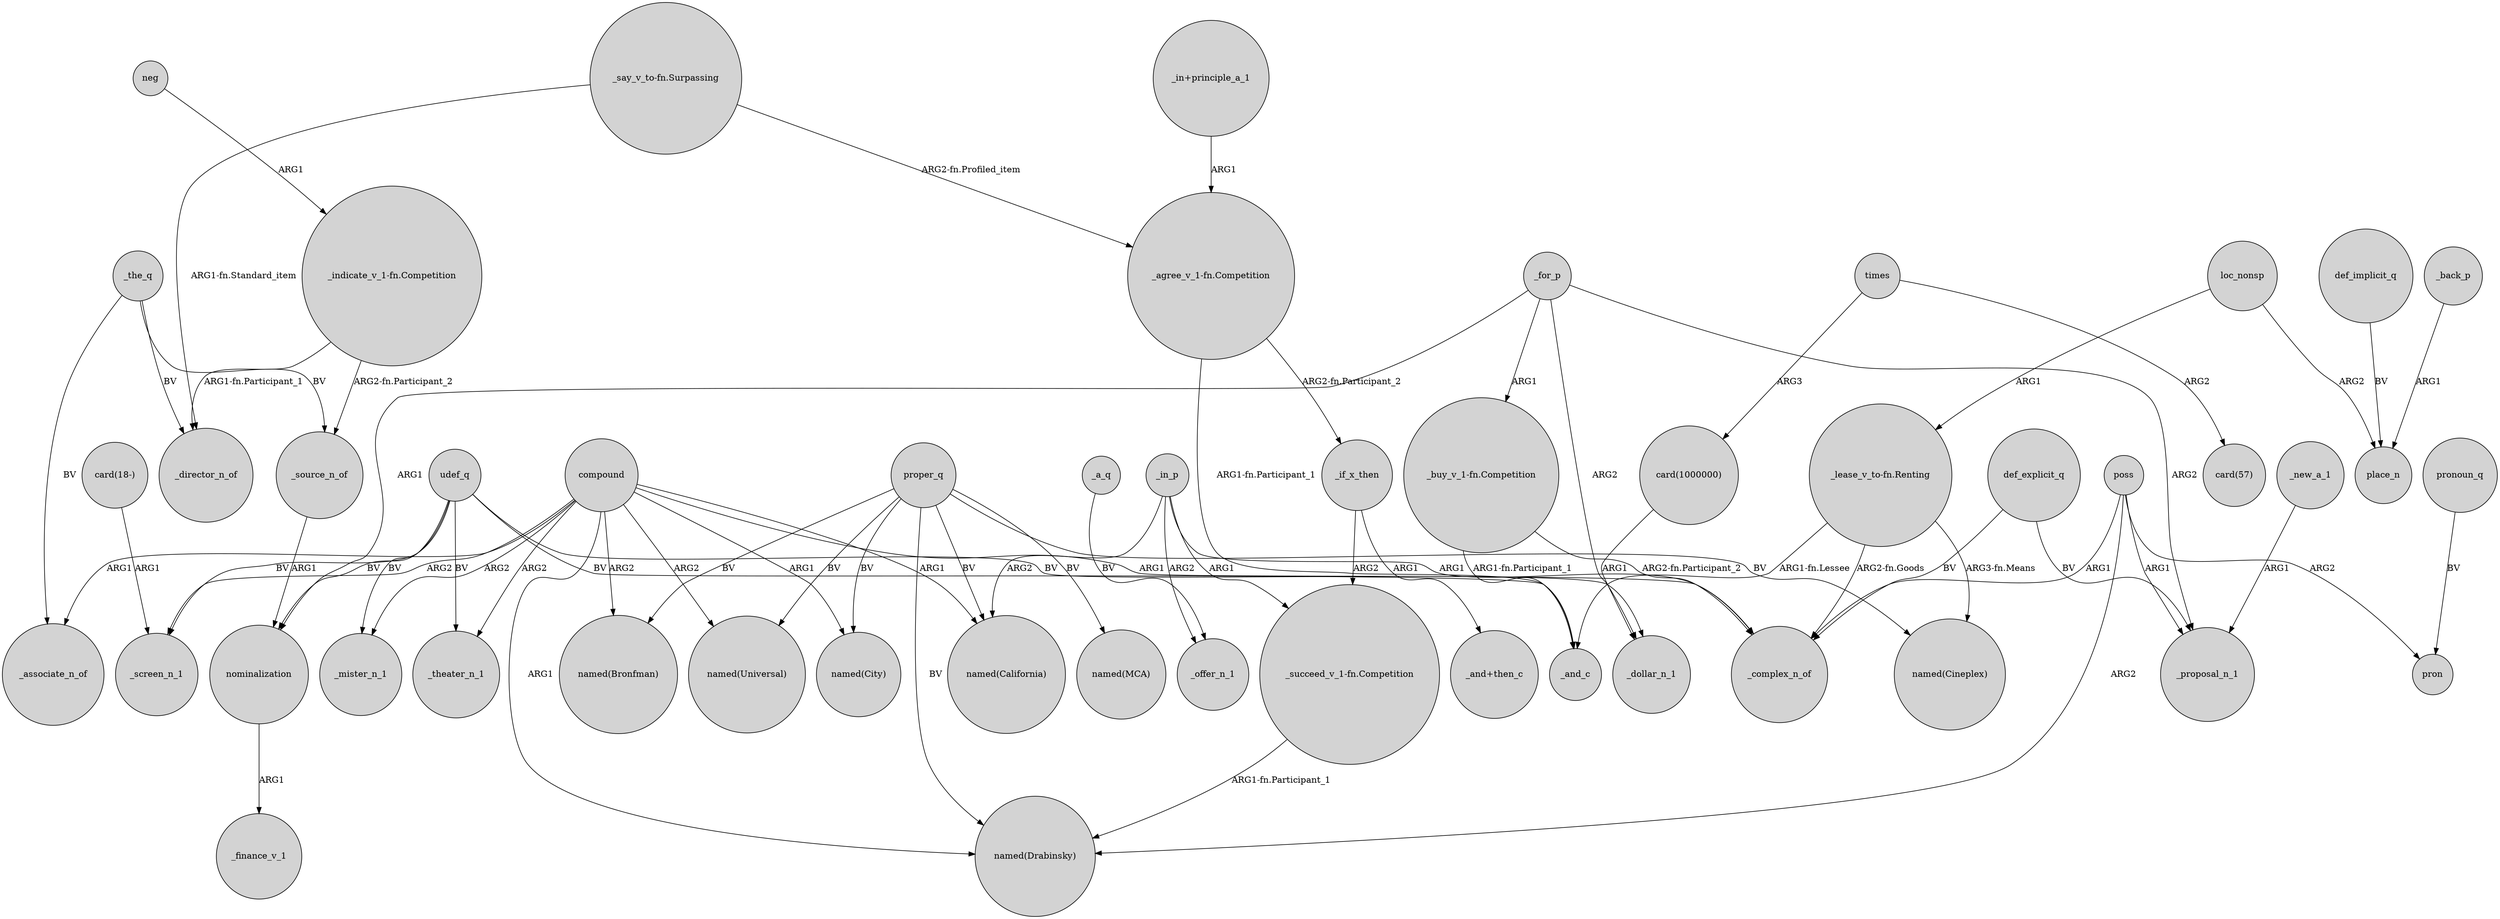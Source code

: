 digraph {
	node [shape=circle style=filled]
	"_indicate_v_1-fn.Competition" -> _source_n_of [label="ARG2-fn.Participant_2"]
	proper_q -> "named(Cineplex)" [label=BV]
	compound -> _mister_n_1 [label=ARG2]
	compound -> "named(City)" [label=ARG1]
	proper_q -> "named(Universal)" [label=BV]
	"_say_v_to-fn.Surpassing" -> "_agree_v_1-fn.Competition" [label="ARG2-fn.Profiled_item"]
	def_implicit_q -> place_n [label=BV]
	"_agree_v_1-fn.Competition" -> _and_c [label="ARG1-fn.Participant_1"]
	nominalization -> _finance_v_1 [label=ARG1]
	loc_nonsp -> "_lease_v_to-fn.Renting" [label=ARG1]
	compound -> "named(Drabinsky)" [label=ARG1]
	compound -> "named(Universal)" [label=ARG2]
	_the_q -> _director_n_of [label=BV]
	poss -> _complex_n_of [label=ARG1]
	udef_q -> nominalization [label=BV]
	"_lease_v_to-fn.Renting" -> _and_c [label="ARG1-fn.Lessee"]
	compound -> _screen_n_1 [label=ARG2]
	times -> "card(1000000)" [label=ARG3]
	"_in+principle_a_1" -> "_agree_v_1-fn.Competition" [label=ARG1]
	_for_p -> _proposal_n_1 [label=ARG2]
	poss -> _proposal_n_1 [label=ARG1]
	proper_q -> "named(Drabinsky)" [label=BV]
	udef_q -> _and_c [label=BV]
	udef_q -> _mister_n_1 [label=BV]
	proper_q -> "named(MCA)" [label=BV]
	_in_p -> "_succeed_v_1-fn.Competition" [label=ARG1]
	_if_x_then -> "_succeed_v_1-fn.Competition" [label=ARG2]
	pronoun_q -> pron [label=BV]
	poss -> pron [label=ARG2]
	_back_p -> place_n [label=ARG1]
	"_lease_v_to-fn.Renting" -> _complex_n_of [label="ARG2-fn.Goods"]
	compound -> "named(Bronfman)" [label=ARG2]
	_source_n_of -> nominalization [label=ARG1]
	"_agree_v_1-fn.Competition" -> _if_x_then [label="ARG2-fn.Participant_2"]
	_for_p -> _dollar_n_1 [label=ARG2]
	udef_q -> _theater_n_1 [label=BV]
	"_indicate_v_1-fn.Competition" -> _director_n_of [label="ARG1-fn.Participant_1"]
	_in_p -> _offer_n_1 [label=ARG2]
	udef_q -> _dollar_n_1 [label=BV]
	"_say_v_to-fn.Surpassing" -> _director_n_of [label="ARG1-fn.Standard_item"]
	_the_q -> _source_n_of [label=BV]
	"card(1000000)" -> _dollar_n_1 [label=ARG1]
	"_succeed_v_1-fn.Competition" -> "named(Drabinsky)" [label="ARG1-fn.Participant_1"]
	"card(18-)" -> _screen_n_1 [label=ARG1]
	_if_x_then -> "_and+then_c" [label=ARG1]
	_new_a_1 -> _proposal_n_1 [label=ARG1]
	poss -> "named(Drabinsky)" [label=ARG2]
	proper_q -> "named(City)" [label=BV]
	neg -> "_indicate_v_1-fn.Competition" [label=ARG1]
	def_explicit_q -> _complex_n_of [label=BV]
	_for_p -> nominalization [label=ARG1]
	compound -> _theater_n_1 [label=ARG2]
	loc_nonsp -> place_n [label=ARG2]
	compound -> "named(California)" [label=ARG1]
	times -> "card(57)" [label=ARG2]
	_a_q -> _offer_n_1 [label=BV]
	_the_q -> _associate_n_of [label=BV]
	proper_q -> "named(California)" [label=BV]
	compound -> _associate_n_of [label=ARG1]
	proper_q -> "named(Bronfman)" [label=BV]
	_in_p -> _complex_n_of [label=ARG1]
	"_buy_v_1-fn.Competition" -> _complex_n_of [label="ARG2-fn.Participant_2"]
	_in_p -> "named(California)" [label=ARG2]
	def_explicit_q -> _proposal_n_1 [label=BV]
	"_lease_v_to-fn.Renting" -> "named(Cineplex)" [label="ARG3-fn.Means"]
	"_buy_v_1-fn.Competition" -> _and_c [label="ARG1-fn.Participant_1"]
	_for_p -> "_buy_v_1-fn.Competition" [label=ARG1]
	compound -> _complex_n_of [label=ARG1]
	udef_q -> _screen_n_1 [label=BV]
}
